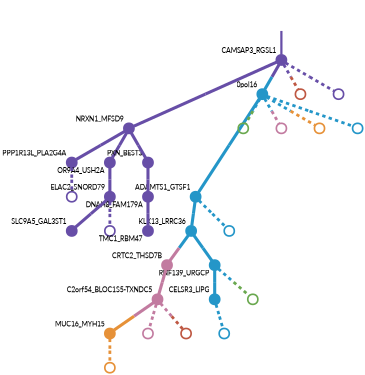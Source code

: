strict digraph  {
graph[splines=false]; nodesep=0.7; rankdir=TB; ranksep=0.6; forcelabels=true; dpi=600; size=2.5;
0 [color="#674ea7ff", fillcolor="#674ea7ff", fixedsize=true, fontname=Lato, fontsize="12pt", height="0.25", label="", penwidth=3, shape=circle, style=filled, xlabel=CAMSAP3_RGSL1];
2 [color="#674ea7ff", fillcolor="#674ea7ff", fixedsize=true, fontname=Lato, fontsize="12pt", height="0.25", label="", penwidth=3, shape=circle, style=filled, xlabel=NRXN1_MFSD9];
16 [color="#2496c8ff", fillcolor="#2496c8ff", fixedsize=true, fontname=Lato, fontsize="12pt", height="0.25", label="", penwidth=3, shape=circle, style=filled, xlabel="0pol16"];
23 [color="#be5742ff", fillcolor="#be5742ff", fixedsize=true, fontname=Lato, fontsize="12pt", height="0.25", label="", penwidth=3, shape=circle, style=solid, xlabel=""];
28 [color="#674ea7ff", fillcolor="#674ea7ff", fixedsize=true, fontname=Lato, fontsize="12pt", height="0.25", label="", penwidth=3, shape=circle, style=solid, xlabel=""];
1 [color="#2496c8ff", fillcolor="#2496c8ff", fixedsize=true, fontname=Lato, fontsize="12pt", height="0.25", label="", penwidth=3, shape=circle, style=filled, xlabel=ADAMTS1_GTSF1];
5 [color="#2496c8ff", fillcolor="#2496c8ff", fixedsize=true, fontname=Lato, fontsize="12pt", height="0.25", label="", penwidth=3, shape=circle, style=filled, xlabel=KLK13_LRRC36];
26 [color="#2496c8ff", fillcolor="#2496c8ff", fixedsize=true, fontname=Lato, fontsize="12pt", height="0.25", label="", penwidth=3, shape=circle, style=solid, xlabel=""];
3 [color="#674ea7ff", fillcolor="#674ea7ff", fixedsize=true, fontname=Lato, fontsize="12pt", height="0.25", label="", penwidth=3, shape=circle, style=filled, xlabel=PPP1R13L_PLA2G4A];
6 [color="#674ea7ff", fillcolor="#674ea7ff", fixedsize=true, fontname=Lato, fontsize="12pt", height="0.25", label="", penwidth=3, shape=circle, style=filled, xlabel=OR9A4_USH2A];
7 [color="#674ea7ff", fillcolor="#674ea7ff", fixedsize=true, fontname=Lato, fontsize="12pt", height="0.25", label="", penwidth=3, shape=circle, style=filled, xlabel=PXN_BEST3];
29 [color="#674ea7ff", fillcolor="#674ea7ff", fixedsize=true, fontname=Lato, fontsize="12pt", height="0.25", label="", penwidth=3, shape=circle, style=solid, xlabel=""];
4 [color="#674ea7ff", fillcolor="#674ea7ff", fixedsize=true, fontname=Lato, fontsize="12pt", height="0.25", label="", penwidth=3, shape=circle, style=filled, xlabel=ELAC2_SNORD79];
12 [color="#674ea7ff", fillcolor="#674ea7ff", fixedsize=true, fontname=Lato, fontsize="12pt", height="0.25", label="", penwidth=3, shape=circle, style=filled, xlabel=SLC9A5_GAL3ST1];
30 [color="#674ea7ff", fillcolor="#674ea7ff", fixedsize=true, fontname=Lato, fontsize="12pt", height="0.25", label="", penwidth=3, shape=circle, style=solid, xlabel=""];
9 [color="#c27ba0ff", fillcolor="#c27ba0ff", fixedsize=true, fontname=Lato, fontsize="12pt", height="0.25", label="", penwidth=3, shape=circle, style=filled, xlabel=CRTC2_THSD7B];
11 [color="#2496c8ff", fillcolor="#2496c8ff", fixedsize=true, fontname=Lato, fontsize="12pt", height="0.25", label="", penwidth=3, shape=circle, style=filled, xlabel=RNF139_URGCP];
13 [color="#674ea7ff", fillcolor="#674ea7ff", fixedsize=true, fontname=Lato, fontsize="12pt", height="0.25", label="", penwidth=3, shape=circle, style=filled, xlabel=DNAH8_FAM179A];
8 [color="#c27ba0ff", fillcolor="#c27ba0ff", fixedsize=true, fontname=Lato, fontsize="12pt", height="0.25", label="", penwidth=3, shape=circle, style=filled, xlabel="C2orf54_BLOC1S5-TXNDC5"];
15 [color="#e69138ff", fillcolor="#e69138ff", fixedsize=true, fontname=Lato, fontsize="12pt", height="0.25", label="", penwidth=3, shape=circle, style=filled, xlabel=MUC16_MYH15];
20 [color="#c27ba0ff", fillcolor="#c27ba0ff", fixedsize=true, fontname=Lato, fontsize="12pt", height="0.25", label="", penwidth=3, shape=circle, style=solid, xlabel=""];
24 [color="#be5742ff", fillcolor="#be5742ff", fixedsize=true, fontname=Lato, fontsize="12pt", height="0.25", label="", penwidth=3, shape=circle, style=solid, xlabel=""];
10 [color="#2496c8ff", fillcolor="#2496c8ff", fixedsize=true, fontname=Lato, fontsize="12pt", height="0.25", label="", penwidth=3, shape=circle, style=filled, xlabel=CELSR3_LIPG];
27 [color="#2496c8ff", fillcolor="#2496c8ff", fixedsize=true, fontname=Lato, fontsize="12pt", height="0.25", label="", penwidth=3, shape=circle, style=solid, xlabel=""];
18 [color="#6aa84fff", fillcolor="#6aa84fff", fixedsize=true, fontname=Lato, fontsize="12pt", height="0.25", label="", penwidth=3, shape=circle, style=solid, xlabel=""];
14 [color="#674ea7ff", fillcolor="#674ea7ff", fixedsize=true, fontname=Lato, fontsize="12pt", height="0.25", label="", penwidth=3, shape=circle, style=filled, xlabel=TMC1_RBM47];
22 [color="#e69138ff", fillcolor="#e69138ff", fixedsize=true, fontname=Lato, fontsize="12pt", height="0.25", label="", penwidth=3, shape=circle, style=solid, xlabel=""];
17 [color="#6aa84fff", fillcolor="#6aa84fff", fixedsize=true, fontname=Lato, fontsize="12pt", height="0.25", label="", penwidth=3, shape=circle, style=solid, xlabel=""];
19 [color="#c27ba0ff", fillcolor="#c27ba0ff", fixedsize=true, fontname=Lato, fontsize="12pt", height="0.25", label="", penwidth=3, shape=circle, style=solid, xlabel=""];
21 [color="#e69138ff", fillcolor="#e69138ff", fixedsize=true, fontname=Lato, fontsize="12pt", height="0.25", label="", penwidth=3, shape=circle, style=solid, xlabel=""];
25 [color="#2496c8ff", fillcolor="#2496c8ff", fixedsize=true, fontname=Lato, fontsize="12pt", height="0.25", label="", penwidth=3, shape=circle, style=solid, xlabel=""];
normal [label="", penwidth=3, style=invis, xlabel=CAMSAP3_RGSL1];
0 -> 2  [arrowsize=0, color="#674ea7ff;0.5:#674ea7ff", minlen="2.0", penwidth="5.5", style=solid];
0 -> 16  [arrowsize=0, color="#674ea7ff;0.5:#2496c8ff", minlen="1.0714285373687744", penwidth="5.5", style=solid];
0 -> 23  [arrowsize=0, color="#674ea7ff;0.5:#be5742ff", minlen="1.0714285373687744", penwidth=5, style=dashed];
0 -> 28  [arrowsize=0, color="#674ea7ff;0.5:#674ea7ff", minlen="1.0714285373687744", penwidth=5, style=dashed];
2 -> 3  [arrowsize=0, color="#674ea7ff;0.5:#674ea7ff", minlen="1.914285659790039", penwidth="5.5", style=solid];
2 -> 6  [arrowsize=0, color="#674ea7ff;0.5:#674ea7ff", minlen="1.4571428298950195", penwidth="5.5", style=solid];
2 -> 7  [arrowsize=0, color="#674ea7ff;0.5:#674ea7ff", minlen="1.3142857551574707", penwidth="5.5", style=solid];
16 -> 1  [arrowsize=0, color="#2496c8ff;0.5:#2496c8ff", minlen="3.0", penwidth="5.5", style=solid];
16 -> 17  [arrowsize=0, color="#2496c8ff;0.5:#6aa84fff", minlen="1.0714285373687744", penwidth=5, style=dashed];
16 -> 19  [arrowsize=0, color="#2496c8ff;0.5:#c27ba0ff", minlen="1.0714285373687744", penwidth=5, style=dashed];
16 -> 21  [arrowsize=0, color="#2496c8ff;0.5:#e69138ff", minlen="1.0714285373687744", penwidth=5, style=dashed];
16 -> 25  [arrowsize=0, color="#2496c8ff;0.5:#2496c8ff", minlen="1.0714285373687744", penwidth=5, style=dashed];
1 -> 5  [arrowsize=0, color="#2496c8ff;0.5:#2496c8ff", minlen="1.4571428298950195", penwidth="5.5", style=solid];
1 -> 26  [arrowsize=0, color="#2496c8ff;0.5:#2496c8ff", minlen="1.0714285373687744", penwidth=5, style=dashed];
5 -> 9  [arrowsize=0, color="#2496c8ff;0.5:#c27ba0ff", minlen="1.2285714149475098", penwidth="5.5", style=solid];
5 -> 11  [arrowsize=0, color="#2496c8ff;0.5:#2496c8ff", minlen="1.2000000476837158", penwidth="5.5", style=solid];
3 -> 29  [arrowsize=0, color="#674ea7ff;0.5:#674ea7ff", minlen="1.0714285373687744", penwidth=5, style=dashed];
6 -> 4  [arrowsize=0, color="#674ea7ff;0.5:#674ea7ff", minlen="1.5714285373687744", penwidth="5.5", style=solid];
7 -> 13  [arrowsize=0, color="#674ea7ff;0.5:#674ea7ff", minlen="1.1428570747375488", penwidth="5.5", style=solid];
4 -> 12  [arrowsize=0, color="#674ea7ff;0.5:#674ea7ff", minlen="1.1714285612106323", penwidth="5.5", style=solid];
4 -> 30  [arrowsize=0, color="#674ea7ff;0.5:#674ea7ff", minlen="1.0714285373687744", penwidth=5, style=dashed];
9 -> 8  [arrowsize=0, color="#c27ba0ff;0.5:#c27ba0ff", minlen="1.2857142686843872", penwidth="5.5", style=solid];
11 -> 10  [arrowsize=0, color="#2496c8ff;0.5:#2496c8ff", minlen="1.2000000476837158", penwidth="5.5", style=solid];
11 -> 18  [arrowsize=0, color="#2496c8ff;0.5:#6aa84fff", minlen="1.0714285373687744", penwidth=5, style=dashed];
13 -> 14  [arrowsize=0, color="#674ea7ff;0.5:#674ea7ff", minlen="1.1428570747375488", penwidth="5.5", style=solid];
8 -> 15  [arrowsize=0, color="#c27ba0ff;0.5:#e69138ff", minlen="1.1428570747375488", penwidth="5.5", style=solid];
8 -> 20  [arrowsize=0, color="#c27ba0ff;0.5:#c27ba0ff", minlen="1.0714285373687744", penwidth=5, style=dashed];
8 -> 24  [arrowsize=0, color="#c27ba0ff;0.5:#be5742ff", minlen="1.0714285373687744", penwidth=5, style=dashed];
15 -> 22  [arrowsize=0, color="#e69138ff;0.5:#e69138ff", minlen="1.0714285373687744", penwidth=5, style=dashed];
10 -> 27  [arrowsize=0, color="#2496c8ff;0.5:#2496c8ff", minlen="1.0714285373687744", penwidth=5, style=dashed];
normal -> 0  [arrowsize=0, color="#674ea7ff", label="", penwidth=4, style=solid];
}
